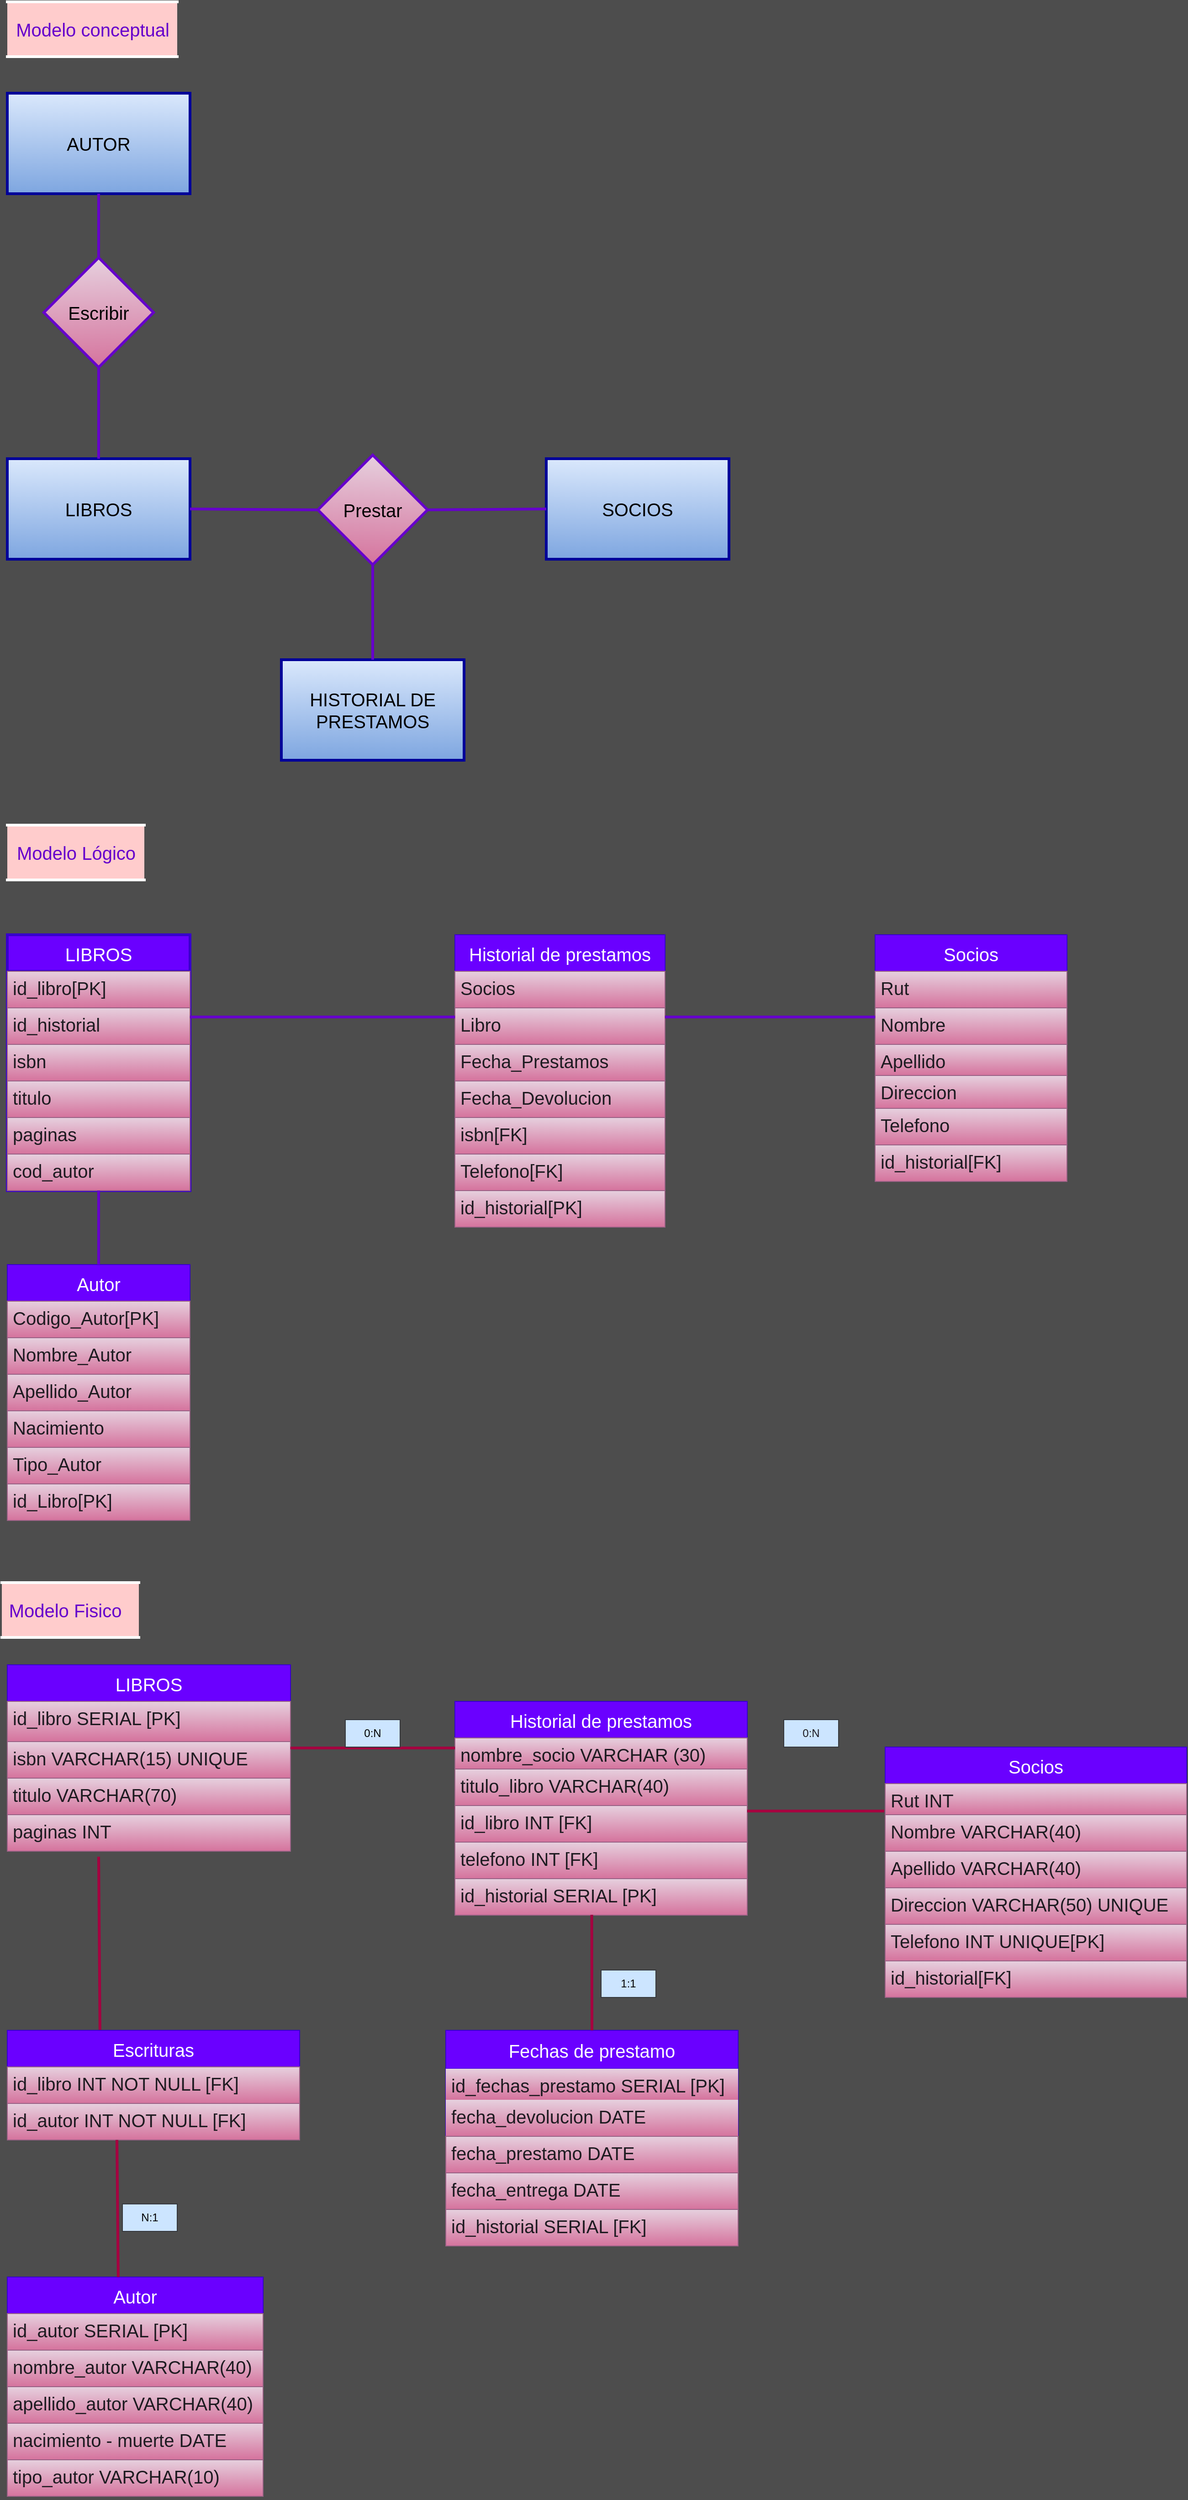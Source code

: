 <mxfile>
    <diagram id="y9P4cKTQLqjee85xL_V4" name="Página-1">
        <mxGraphModel dx="1963" dy="1129" grid="1" gridSize="10" guides="1" tooltips="1" connect="1" arrows="1" fold="1" page="1" pageScale="1" pageWidth="1500" pageHeight="3000" background="#4D4D4D" math="0" shadow="0">
            <root>
                <mxCell id="0"/>
                <mxCell id="1" parent="0"/>
                <mxCell id="52" value="" style="shape=partialRectangle;whiteSpace=wrap;html=1;left=0;right=0;fillColor=#ffcccc;strokeColor=#FFFFFF;strokeWidth=3;" vertex="1" parent="1">
                    <mxGeometry x="34" y="1750" width="150" height="60" as="geometry"/>
                </mxCell>
                <mxCell id="35" value="" style="shape=partialRectangle;whiteSpace=wrap;html=1;left=0;right=0;fillColor=#ffcccc;strokeColor=#FFFFFF;strokeWidth=3;" vertex="1" parent="1">
                    <mxGeometry x="40" y="921" width="150" height="60" as="geometry"/>
                </mxCell>
                <mxCell id="3" value="AUTOR" style="rounded=0;whiteSpace=wrap;html=1;fontSize=20;fillColor=#dae8fc;strokeColor=#000099;gradientColor=#7ea6e0;strokeWidth=3;" parent="1" vertex="1">
                    <mxGeometry x="40" y="120" width="200" height="110" as="geometry"/>
                </mxCell>
                <mxCell id="4" value="Escribir" style="rhombus;whiteSpace=wrap;html=1;fontSize=20;fillColor=#e6d0de;strokeColor=#6600CC;gradientColor=#d5739d;strokeWidth=3;" parent="1" vertex="1">
                    <mxGeometry x="80" y="300" width="120" height="120" as="geometry"/>
                </mxCell>
                <mxCell id="5" value="LIBROS" style="rounded=0;whiteSpace=wrap;html=1;fontSize=20;fillColor=#dae8fc;gradientColor=#7ea6e0;strokeColor=#000099;strokeWidth=3;" parent="1" vertex="1">
                    <mxGeometry x="40" y="520" width="200" height="110" as="geometry"/>
                </mxCell>
                <mxCell id="6" value="Prestar" style="rhombus;whiteSpace=wrap;html=1;fontSize=20;fillColor=#e6d0de;gradientColor=#d5739d;strokeColor=#6600CC;strokeWidth=3;" parent="1" vertex="1">
                    <mxGeometry x="380" y="516" width="120" height="120" as="geometry"/>
                </mxCell>
                <mxCell id="7" value="SOCIOS" style="rounded=0;whiteSpace=wrap;html=1;fontSize=20;fillColor=#dae8fc;gradientColor=#7ea6e0;strokeColor=#000099;strokeWidth=3;" parent="1" vertex="1">
                    <mxGeometry x="630" y="520" width="200" height="110" as="geometry"/>
                </mxCell>
                <mxCell id="8" value="HISTORIAL DE&lt;br&gt;PRESTAMOS" style="rounded=0;whiteSpace=wrap;html=1;fontSize=20;fillColor=#dae8fc;gradientColor=#7ea6e0;strokeColor=#000099;strokeWidth=3;" parent="1" vertex="1">
                    <mxGeometry x="340" y="740" width="200" height="110" as="geometry"/>
                </mxCell>
                <mxCell id="11" value="" style="endArrow=none;html=1;fontSize=20;exitX=0.5;exitY=0;exitDx=0;exitDy=0;strokeWidth=3;strokeColor=#6600CC;" parent="1" source="5" edge="1">
                    <mxGeometry width="50" height="50" relative="1" as="geometry">
                        <mxPoint x="140" y="510" as="sourcePoint"/>
                        <mxPoint x="140" y="420" as="targetPoint"/>
                    </mxGeometry>
                </mxCell>
                <mxCell id="12" value="" style="endArrow=none;html=1;fontSize=20;exitX=1;exitY=0.5;exitDx=0;exitDy=0;entryX=0;entryY=0.5;entryDx=0;entryDy=0;strokeWidth=3;strokeColor=#6600CC;" parent="1" source="5" target="6" edge="1">
                    <mxGeometry width="50" height="50" relative="1" as="geometry">
                        <mxPoint x="330" y="630" as="sourcePoint"/>
                        <mxPoint x="370" y="575" as="targetPoint"/>
                    </mxGeometry>
                </mxCell>
                <mxCell id="13" value="" style="endArrow=none;html=1;fontSize=20;entryX=0;entryY=0.5;entryDx=0;entryDy=0;strokeWidth=3;strokeColor=#6600CC;" parent="1" target="7" edge="1">
                    <mxGeometry width="50" height="50" relative="1" as="geometry">
                        <mxPoint x="500" y="576" as="sourcePoint"/>
                        <mxPoint x="550" y="526" as="targetPoint"/>
                    </mxGeometry>
                </mxCell>
                <mxCell id="14" value="" style="endArrow=none;html=1;fontSize=20;exitX=0.5;exitY=0;exitDx=0;exitDy=0;strokeWidth=3;strokeColor=#6600CC;" parent="1" source="8" edge="1">
                    <mxGeometry width="50" height="50" relative="1" as="geometry">
                        <mxPoint x="390" y="686" as="sourcePoint"/>
                        <mxPoint x="440" y="636" as="targetPoint"/>
                    </mxGeometry>
                </mxCell>
                <mxCell id="15" value="&lt;font style=&quot;font-size: 20px&quot;&gt;Modelo Lógico&lt;br&gt;&lt;/font&gt;" style="text;html=1;align=center;verticalAlign=middle;resizable=0;points=[];autosize=1;strokeColor=none;fillColor=none;fontColor=#6600CC;" parent="1" vertex="1">
                    <mxGeometry x="40" y="941" width="150" height="20" as="geometry"/>
                </mxCell>
                <mxCell id="16" value="LIBROS" style="swimlane;fontStyle=0;childLayout=stackLayout;horizontal=1;startSize=40;fillColor=#6a00ff;horizontalStack=0;resizeParent=1;resizeParentMax=0;resizeLast=0;collapsible=1;marginBottom=0;fontSize=20;labelBackgroundColor=none;fontColor=#ffffff;strokeColor=#3700CC;strokeWidth=3;" parent="1" vertex="1">
                    <mxGeometry x="40" y="1041" width="200" height="280" as="geometry"/>
                </mxCell>
                <mxCell id="17" value="id_libro[PK]" style="text;strokeColor=#996185;fillColor=#e6d0de;align=left;verticalAlign=top;spacingLeft=4;spacingRight=4;overflow=hidden;rotatable=0;points=[[0,0.5],[1,0.5]];portConstraint=eastwest;fontSize=20;gradientColor=#d5739d;fontColor=#1E1B21;strokeWidth=1;" parent="16" vertex="1">
                    <mxGeometry y="40" width="200" height="40" as="geometry"/>
                </mxCell>
                <mxCell id="33" value="id_historial" style="text;strokeColor=#996185;fillColor=#e6d0de;align=left;verticalAlign=top;spacingLeft=4;spacingRight=4;overflow=hidden;rotatable=0;points=[[0,0.5],[1,0.5]];portConstraint=eastwest;fontSize=20;gradientColor=#d5739d;fontColor=#1E1B21;strokeWidth=1;" parent="16" vertex="1">
                    <mxGeometry y="80" width="200" height="40" as="geometry"/>
                </mxCell>
                <mxCell id="18" value="isbn" style="text;strokeColor=#996185;fillColor=#e6d0de;align=left;verticalAlign=top;spacingLeft=4;spacingRight=4;overflow=hidden;rotatable=0;points=[[0,0.5],[1,0.5]];portConstraint=eastwest;fontSize=20;gradientColor=#d5739d;fontColor=#1E1B21;strokeWidth=1;" parent="16" vertex="1">
                    <mxGeometry y="120" width="200" height="40" as="geometry"/>
                </mxCell>
                <mxCell id="32" value="titulo" style="text;strokeColor=#996185;fillColor=#e6d0de;align=left;verticalAlign=top;spacingLeft=4;spacingRight=4;overflow=hidden;rotatable=0;points=[[0,0.5],[1,0.5]];portConstraint=eastwest;fontSize=20;gradientColor=#d5739d;fontColor=#1E1B21;strokeWidth=1;" parent="16" vertex="1">
                    <mxGeometry y="160" width="200" height="40" as="geometry"/>
                </mxCell>
                <mxCell id="19" value="paginas" style="text;strokeColor=#996185;fillColor=#e6d0de;align=left;verticalAlign=top;spacingLeft=4;spacingRight=4;overflow=hidden;rotatable=0;points=[[0,0.5],[1,0.5]];portConstraint=eastwest;fontSize=20;gradientColor=#d5739d;fontColor=#1E1B21;strokeWidth=1;" parent="16" vertex="1">
                    <mxGeometry y="200" width="200" height="40" as="geometry"/>
                </mxCell>
                <mxCell id="34" value="cod_autor" style="text;strokeColor=#996185;fillColor=#e6d0de;align=left;verticalAlign=top;spacingLeft=4;spacingRight=4;overflow=hidden;rotatable=0;points=[[0,0.5],[1,0.5]];portConstraint=eastwest;fontSize=20;gradientColor=#d5739d;fontColor=#1E1B21;strokeWidth=1;" parent="16" vertex="1">
                    <mxGeometry y="240" width="200" height="40" as="geometry"/>
                </mxCell>
                <mxCell id="20" value="Historial de prestamos" style="swimlane;fontStyle=0;childLayout=stackLayout;horizontal=1;startSize=40;fillColor=#6a00ff;horizontalStack=0;resizeParent=1;resizeParentMax=0;resizeLast=0;collapsible=1;marginBottom=0;fontSize=20;fontColor=#ffffff;strokeColor=#3700CC;" parent="1" vertex="1">
                    <mxGeometry x="530" y="1041" width="230" height="320" as="geometry"/>
                </mxCell>
                <mxCell id="21" value="Socios" style="text;strokeColor=#996185;fillColor=#e6d0de;align=left;verticalAlign=top;spacingLeft=4;spacingRight=4;overflow=hidden;rotatable=0;points=[[0,0.5],[1,0.5]];portConstraint=eastwest;fontSize=20;gradientColor=#d5739d;fontColor=#1E1B21;" parent="20" vertex="1">
                    <mxGeometry y="40" width="230" height="40" as="geometry"/>
                </mxCell>
                <mxCell id="22" value="Libro" style="text;strokeColor=#996185;fillColor=#e6d0de;align=left;verticalAlign=top;spacingLeft=4;spacingRight=4;overflow=hidden;rotatable=0;points=[[0,0.5],[1,0.5]];portConstraint=eastwest;fontSize=20;gradientColor=#d5739d;fontColor=#1E1B21;" parent="20" vertex="1">
                    <mxGeometry y="80" width="230" height="40" as="geometry"/>
                </mxCell>
                <mxCell id="23" value="Fecha_Prestamos" style="text;strokeColor=#996185;fillColor=#e6d0de;align=left;verticalAlign=top;spacingLeft=4;spacingRight=4;overflow=hidden;rotatable=0;points=[[0,0.5],[1,0.5]];portConstraint=eastwest;fontSize=20;gradientColor=#d5739d;fontColor=#1E1B21;" parent="20" vertex="1">
                    <mxGeometry y="120" width="230" height="40" as="geometry"/>
                </mxCell>
                <mxCell id="39" value="Fecha_Devolucion" style="text;strokeColor=#996185;fillColor=#e6d0de;align=left;verticalAlign=top;spacingLeft=4;spacingRight=4;overflow=hidden;rotatable=0;points=[[0,0.5],[1,0.5]];portConstraint=eastwest;fontSize=20;gradientColor=#d5739d;fontColor=#1E1B21;" vertex="1" parent="20">
                    <mxGeometry y="160" width="230" height="40" as="geometry"/>
                </mxCell>
                <mxCell id="38" value="isbn[FK]" style="text;strokeColor=#996185;fillColor=#e6d0de;align=left;verticalAlign=top;spacingLeft=4;spacingRight=4;overflow=hidden;rotatable=0;points=[[0,0.5],[1,0.5]];portConstraint=eastwest;fontSize=20;gradientColor=#d5739d;fontColor=#1E1B21;" vertex="1" parent="20">
                    <mxGeometry y="200" width="230" height="40" as="geometry"/>
                </mxCell>
                <mxCell id="37" value="Telefono[FK]" style="text;strokeColor=#996185;fillColor=#e6d0de;align=left;verticalAlign=top;spacingLeft=4;spacingRight=4;overflow=hidden;rotatable=0;points=[[0,0.5],[1,0.5]];portConstraint=eastwest;fontSize=20;gradientColor=#d5739d;fontColor=#1E1B21;" vertex="1" parent="20">
                    <mxGeometry y="240" width="230" height="40" as="geometry"/>
                </mxCell>
                <mxCell id="40" value="id_historial[PK]" style="text;strokeColor=#996185;fillColor=#e6d0de;align=left;verticalAlign=top;spacingLeft=4;spacingRight=4;overflow=hidden;rotatable=0;points=[[0,0.5],[1,0.5]];portConstraint=eastwest;fontSize=20;gradientColor=#d5739d;fontColor=#1E1B21;" vertex="1" parent="20">
                    <mxGeometry y="280" width="230" height="40" as="geometry"/>
                </mxCell>
                <mxCell id="24" value="Socios" style="swimlane;fontStyle=0;childLayout=stackLayout;horizontal=1;startSize=40;fillColor=#6a00ff;horizontalStack=0;resizeParent=1;resizeParentMax=0;resizeLast=0;collapsible=1;marginBottom=0;fontSize=20;fontColor=#ffffff;strokeColor=#3700CC;" parent="1" vertex="1">
                    <mxGeometry x="990" y="1041" width="210" height="270" as="geometry"/>
                </mxCell>
                <mxCell id="25" value="Rut" style="text;strokeColor=#996185;fillColor=#e6d0de;align=left;verticalAlign=top;spacingLeft=4;spacingRight=4;overflow=hidden;rotatable=0;points=[[0,0.5],[1,0.5]];portConstraint=eastwest;fontSize=20;gradientColor=#d5739d;fontColor=#1E1B21;" parent="24" vertex="1">
                    <mxGeometry y="40" width="210" height="40" as="geometry"/>
                </mxCell>
                <mxCell id="26" value="Nombre" style="text;strokeColor=#996185;fillColor=#e6d0de;align=left;verticalAlign=top;spacingLeft=4;spacingRight=4;overflow=hidden;rotatable=0;points=[[0,0.5],[1,0.5]];portConstraint=eastwest;fontSize=20;gradientColor=#d5739d;fontColor=#1E1B21;" parent="24" vertex="1">
                    <mxGeometry y="80" width="210" height="40" as="geometry"/>
                </mxCell>
                <mxCell id="42" value="Apellido" style="text;strokeColor=#996185;fillColor=#e6d0de;align=left;verticalAlign=top;spacingLeft=4;spacingRight=4;overflow=hidden;rotatable=0;points=[[0,0.5],[1,0.5]];portConstraint=eastwest;fontSize=20;gradientColor=#d5739d;fontColor=#1E1B21;" vertex="1" parent="24">
                    <mxGeometry y="120" width="210" height="34" as="geometry"/>
                </mxCell>
                <mxCell id="44" value="Direccion" style="text;strokeColor=#996185;fillColor=#e6d0de;align=left;verticalAlign=top;spacingLeft=4;spacingRight=4;overflow=hidden;rotatable=0;points=[[0,0.5],[1,0.5]];portConstraint=eastwest;fontSize=20;gradientColor=#d5739d;fontColor=#1E1B21;" vertex="1" parent="24">
                    <mxGeometry y="154" width="210" height="36" as="geometry"/>
                </mxCell>
                <mxCell id="43" value="Telefono" style="text;strokeColor=#996185;fillColor=#e6d0de;align=left;verticalAlign=top;spacingLeft=4;spacingRight=4;overflow=hidden;rotatable=0;points=[[0,0.5],[1,0.5]];portConstraint=eastwest;fontSize=20;gradientColor=#d5739d;fontColor=#1E1B21;" vertex="1" parent="24">
                    <mxGeometry y="190" width="210" height="40" as="geometry"/>
                </mxCell>
                <mxCell id="27" value="id_historial[FK]" style="text;strokeColor=#996185;fillColor=#e6d0de;align=left;verticalAlign=top;spacingLeft=4;spacingRight=4;overflow=hidden;rotatable=0;points=[[0,0.5],[1,0.5]];portConstraint=eastwest;fontSize=20;gradientColor=#d5739d;fontColor=#1E1B21;" parent="24" vertex="1">
                    <mxGeometry y="230" width="210" height="40" as="geometry"/>
                </mxCell>
                <mxCell id="28" value="Autor" style="swimlane;fontStyle=0;childLayout=stackLayout;horizontal=1;startSize=40;fillColor=#6a00ff;horizontalStack=0;resizeParent=1;resizeParentMax=0;resizeLast=0;collapsible=1;marginBottom=0;fontSize=20;fontColor=#ffffff;strokeColor=#3700CC;" parent="1" vertex="1">
                    <mxGeometry x="40" y="1402" width="200" height="280" as="geometry"/>
                </mxCell>
                <mxCell id="29" value="Codigo_Autor[PK]" style="text;strokeColor=#996185;fillColor=#e6d0de;align=left;verticalAlign=top;spacingLeft=4;spacingRight=4;overflow=hidden;rotatable=0;points=[[0,0.5],[1,0.5]];portConstraint=eastwest;fontSize=20;gradientColor=#d5739d;fontColor=#1E1B21;" parent="28" vertex="1">
                    <mxGeometry y="40" width="200" height="40" as="geometry"/>
                </mxCell>
                <mxCell id="30" value="Nombre_Autor" style="text;strokeColor=#996185;fillColor=#e6d0de;align=left;verticalAlign=top;spacingLeft=4;spacingRight=4;overflow=hidden;rotatable=0;points=[[0,0.5],[1,0.5]];portConstraint=eastwest;fontSize=20;gradientColor=#d5739d;fontColor=#1E1B21;" parent="28" vertex="1">
                    <mxGeometry y="80" width="200" height="40" as="geometry"/>
                </mxCell>
                <mxCell id="45" value="Apellido_Autor" style="text;strokeColor=#996185;fillColor=#e6d0de;align=left;verticalAlign=top;spacingLeft=4;spacingRight=4;overflow=hidden;rotatable=0;points=[[0,0.5],[1,0.5]];portConstraint=eastwest;fontSize=20;gradientColor=#d5739d;fontColor=#1E1B21;" vertex="1" parent="28">
                    <mxGeometry y="120" width="200" height="40" as="geometry"/>
                </mxCell>
                <mxCell id="46" value="Nacimiento" style="text;strokeColor=#996185;fillColor=#e6d0de;align=left;verticalAlign=top;spacingLeft=4;spacingRight=4;overflow=hidden;rotatable=0;points=[[0,0.5],[1,0.5]];portConstraint=eastwest;fontSize=20;gradientColor=#d5739d;fontColor=#1E1B21;" vertex="1" parent="28">
                    <mxGeometry y="160" width="200" height="40" as="geometry"/>
                </mxCell>
                <mxCell id="31" value="Tipo_Autor" style="text;strokeColor=#996185;fillColor=#e6d0de;align=left;verticalAlign=top;spacingLeft=4;spacingRight=4;overflow=hidden;rotatable=0;points=[[0,0.5],[1,0.5]];portConstraint=eastwest;fontSize=20;gradientColor=#d5739d;fontColor=#1E1B21;" parent="28" vertex="1">
                    <mxGeometry y="200" width="200" height="40" as="geometry"/>
                </mxCell>
                <mxCell id="47" value="id_Libro[PK]" style="text;strokeColor=#996185;fillColor=#e6d0de;align=left;verticalAlign=top;spacingLeft=4;spacingRight=4;overflow=hidden;rotatable=0;points=[[0,0.5],[1,0.5]];portConstraint=eastwest;fontSize=20;gradientColor=#d5739d;fontColor=#1E1B21;" vertex="1" parent="28">
                    <mxGeometry y="240" width="200" height="40" as="geometry"/>
                </mxCell>
                <mxCell id="36" value="" style="shape=partialRectangle;whiteSpace=wrap;html=1;left=0;right=0;fillColor=#ffcccc;strokeWidth=3;strokeColor=#FFFFFF;fontColor=#6600CC;" vertex="1" parent="1">
                    <mxGeometry x="40" y="20" width="186" height="60" as="geometry"/>
                </mxCell>
                <mxCell id="41" value="" style="endArrow=none;html=1;strokeWidth=3;strokeColor=#6600CC;" edge="1" parent="1">
                    <mxGeometry width="50" height="50" relative="1" as="geometry">
                        <mxPoint x="240" y="1131" as="sourcePoint"/>
                        <mxPoint x="530" y="1131" as="targetPoint"/>
                    </mxGeometry>
                </mxCell>
                <mxCell id="48" value="" style="endArrow=none;html=1;fillColor=#6a00ff;strokeColor=#6600CC;strokeWidth=3;" edge="1" parent="1">
                    <mxGeometry width="50" height="50" relative="1" as="geometry">
                        <mxPoint x="760" y="1131" as="sourcePoint"/>
                        <mxPoint x="990" y="1131" as="targetPoint"/>
                    </mxGeometry>
                </mxCell>
                <mxCell id="51" value="&lt;font style=&quot;font-size: 20px&quot;&gt;Modelo Fisico&lt;br&gt;&lt;/font&gt;" style="text;html=1;align=center;verticalAlign=middle;resizable=0;points=[];autosize=1;strokeColor=none;fillColor=none;fontColor=#6600CC;" vertex="1" parent="1">
                    <mxGeometry x="33" y="1770" width="140" height="20" as="geometry"/>
                </mxCell>
                <mxCell id="53" value="LIBROS" style="swimlane;fontStyle=0;childLayout=stackLayout;horizontal=1;startSize=40;fillColor=#6a00ff;horizontalStack=0;resizeParent=1;resizeParentMax=0;resizeLast=0;collapsible=1;marginBottom=0;fontSize=20;labelBackgroundColor=none;fontColor=#ffffff;strokeColor=#3700CC;" vertex="1" parent="1">
                    <mxGeometry x="40" y="1840" width="310" height="204" as="geometry"/>
                </mxCell>
                <mxCell id="54" value="id_libro SERIAL [PK]" style="text;strokeColor=#996185;fillColor=#e6d0de;align=left;verticalAlign=top;spacingLeft=4;spacingRight=4;overflow=hidden;rotatable=0;points=[[0,0.5],[1,0.5]];portConstraint=eastwest;fontSize=20;labelBackgroundColor=none;gradientColor=#d5739d;fontColor=#1E1B21;" vertex="1" parent="53">
                    <mxGeometry y="40" width="310" height="44" as="geometry"/>
                </mxCell>
                <mxCell id="56" value="isbn VARCHAR(15) UNIQUE" style="text;strokeColor=#996185;fillColor=#e6d0de;align=left;verticalAlign=top;spacingLeft=4;spacingRight=4;overflow=hidden;rotatable=0;points=[[0,0.5],[1,0.5]];portConstraint=eastwest;fontSize=20;gradientColor=#d5739d;fontColor=#1E1B21;" vertex="1" parent="53">
                    <mxGeometry y="84" width="310" height="40" as="geometry"/>
                </mxCell>
                <mxCell id="57" value="titulo VARCHAR(70)" style="text;strokeColor=#996185;fillColor=#e6d0de;align=left;verticalAlign=top;spacingLeft=4;spacingRight=4;overflow=hidden;rotatable=0;points=[[0,0.5],[1,0.5]];portConstraint=eastwest;fontSize=20;gradientColor=#d5739d;fontColor=#1E1B21;" vertex="1" parent="53">
                    <mxGeometry y="124" width="310" height="40" as="geometry"/>
                </mxCell>
                <mxCell id="58" value="paginas INT" style="text;strokeColor=#996185;fillColor=#e6d0de;align=left;verticalAlign=top;spacingLeft=4;spacingRight=4;overflow=hidden;rotatable=0;points=[[0,0.5],[1,0.5]];portConstraint=eastwest;fontSize=20;gradientColor=#d5739d;fontColor=#1E1B21;" vertex="1" parent="53">
                    <mxGeometry y="164" width="310" height="40" as="geometry"/>
                </mxCell>
                <mxCell id="60" value="Historial de prestamos" style="swimlane;fontStyle=0;childLayout=stackLayout;horizontal=1;startSize=40;fillColor=#6a00ff;horizontalStack=0;resizeParent=1;resizeParentMax=0;resizeLast=0;collapsible=1;marginBottom=0;fontSize=20;fontColor=#ffffff;strokeColor=#3700CC;" vertex="1" parent="1">
                    <mxGeometry x="530" y="1880" width="320" height="234" as="geometry"/>
                </mxCell>
                <mxCell id="61" value="nombre_socio VARCHAR (30)" style="text;strokeColor=#996185;fillColor=#e6d0de;align=left;verticalAlign=top;spacingLeft=4;spacingRight=4;overflow=hidden;rotatable=0;points=[[0,0.5],[1,0.5]];portConstraint=eastwest;fontSize=20;gradientColor=#d5739d;fontColor=#1E1B21;" vertex="1" parent="60">
                    <mxGeometry y="40" width="320" height="34" as="geometry"/>
                </mxCell>
                <mxCell id="62" value="titulo_libro VARCHAR(40)" style="text;strokeColor=#996185;fillColor=#e6d0de;align=left;verticalAlign=top;spacingLeft=4;spacingRight=4;overflow=hidden;rotatable=0;points=[[0,0.5],[1,0.5]];portConstraint=eastwest;fontSize=20;gradientColor=#d5739d;fontColor=#1E1B21;" vertex="1" parent="60">
                    <mxGeometry y="74" width="320" height="40" as="geometry"/>
                </mxCell>
                <mxCell id="65" value="id_libro INT [FK]" style="text;strokeColor=#996185;fillColor=#e6d0de;align=left;verticalAlign=top;spacingLeft=4;spacingRight=4;overflow=hidden;rotatable=0;points=[[0,0.5],[1,0.5]];portConstraint=eastwest;fontSize=20;gradientColor=#d5739d;fontColor=#1E1B21;" vertex="1" parent="60">
                    <mxGeometry y="114" width="320" height="40" as="geometry"/>
                </mxCell>
                <mxCell id="66" value="telefono INT [FK]" style="text;strokeColor=#996185;fillColor=#e6d0de;align=left;verticalAlign=top;spacingLeft=4;spacingRight=4;overflow=hidden;rotatable=0;points=[[0,0.5],[1,0.5]];portConstraint=eastwest;fontSize=20;gradientColor=#d5739d;fontColor=#1E1B21;" vertex="1" parent="60">
                    <mxGeometry y="154" width="320" height="40" as="geometry"/>
                </mxCell>
                <mxCell id="67" value="id_historial SERIAL [PK]" style="text;strokeColor=#996185;fillColor=#e6d0de;align=left;verticalAlign=top;spacingLeft=4;spacingRight=4;overflow=hidden;rotatable=0;points=[[0,0.5],[1,0.5]];portConstraint=eastwest;fontSize=20;gradientColor=#d5739d;fontColor=#1E1B21;" vertex="1" parent="60">
                    <mxGeometry y="194" width="320" height="40" as="geometry"/>
                </mxCell>
                <mxCell id="68" value="Socios" style="swimlane;fontStyle=0;childLayout=stackLayout;horizontal=1;startSize=40;fillColor=#6a00ff;horizontalStack=0;resizeParent=1;resizeParentMax=0;resizeLast=0;collapsible=1;marginBottom=0;fontSize=20;fontColor=#ffffff;strokeColor=#3700CC;" vertex="1" parent="1">
                    <mxGeometry x="1001" y="1930" width="330" height="274" as="geometry"/>
                </mxCell>
                <mxCell id="69" value="Rut INT" style="text;strokeColor=#996185;fillColor=#e6d0de;align=left;verticalAlign=top;spacingLeft=4;spacingRight=4;overflow=hidden;rotatable=0;points=[[0,0.5],[1,0.5]];portConstraint=eastwest;fontSize=20;gradientColor=#d5739d;fontColor=#1E1B21;" vertex="1" parent="68">
                    <mxGeometry y="40" width="330" height="34" as="geometry"/>
                </mxCell>
                <mxCell id="70" value="Nombre VARCHAR(40)" style="text;strokeColor=#996185;fillColor=#e6d0de;align=left;verticalAlign=top;spacingLeft=4;spacingRight=4;overflow=hidden;rotatable=0;points=[[0,0.5],[1,0.5]];portConstraint=eastwest;fontSize=20;gradientColor=#d5739d;fontColor=#1E1B21;" vertex="1" parent="68">
                    <mxGeometry y="74" width="330" height="40" as="geometry"/>
                </mxCell>
                <mxCell id="71" value="Apellido VARCHAR(40)" style="text;strokeColor=#996185;fillColor=#e6d0de;align=left;verticalAlign=top;spacingLeft=4;spacingRight=4;overflow=hidden;rotatable=0;points=[[0,0.5],[1,0.5]];portConstraint=eastwest;fontSize=20;gradientColor=#d5739d;fontColor=#1E1B21;" vertex="1" parent="68">
                    <mxGeometry y="114" width="330" height="40" as="geometry"/>
                </mxCell>
                <mxCell id="72" value="Direccion VARCHAR(50) UNIQUE" style="text;strokeColor=#996185;fillColor=#e6d0de;align=left;verticalAlign=top;spacingLeft=4;spacingRight=4;overflow=hidden;rotatable=0;points=[[0,0.5],[1,0.5]];portConstraint=eastwest;fontSize=20;gradientColor=#d5739d;fontColor=#1E1B21;" vertex="1" parent="68">
                    <mxGeometry y="154" width="330" height="40" as="geometry"/>
                </mxCell>
                <mxCell id="73" value="Telefono INT UNIQUE[PK]" style="text;strokeColor=#996185;fillColor=#e6d0de;align=left;verticalAlign=top;spacingLeft=4;spacingRight=4;overflow=hidden;rotatable=0;points=[[0,0.5],[1,0.5]];portConstraint=eastwest;fontSize=20;gradientColor=#d5739d;fontColor=#1E1B21;" vertex="1" parent="68">
                    <mxGeometry y="194" width="330" height="40" as="geometry"/>
                </mxCell>
                <mxCell id="74" value="id_historial[FK]" style="text;strokeColor=#996185;fillColor=#e6d0de;align=left;verticalAlign=top;spacingLeft=4;spacingRight=4;overflow=hidden;rotatable=0;points=[[0,0.5],[1,0.5]];portConstraint=eastwest;fontSize=20;gradientColor=#d5739d;fontColor=#1E1B21;" vertex="1" parent="68">
                    <mxGeometry y="234" width="330" height="40" as="geometry"/>
                </mxCell>
                <mxCell id="75" value="Escrituras" style="swimlane;fontStyle=0;childLayout=stackLayout;horizontal=1;startSize=40;fillColor=#6a00ff;horizontalStack=0;resizeParent=1;resizeParentMax=0;resizeLast=0;collapsible=1;marginBottom=0;fontSize=20;fontColor=#ffffff;strokeColor=#3700CC;" vertex="1" parent="1">
                    <mxGeometry x="40" y="2240" width="320" height="120" as="geometry"/>
                </mxCell>
                <mxCell id="76" value="id_libro INT NOT NULL [FK]" style="text;strokeColor=#996185;fillColor=#e6d0de;align=left;verticalAlign=top;spacingLeft=4;spacingRight=4;overflow=hidden;rotatable=0;points=[[0,0.5],[1,0.5]];portConstraint=eastwest;fontSize=20;gradientColor=#d5739d;fontColor=#1E1B21;" vertex="1" parent="75">
                    <mxGeometry y="40" width="320" height="40" as="geometry"/>
                </mxCell>
                <mxCell id="77" value="id_autor INT NOT NULL [FK]" style="text;strokeColor=#996185;fillColor=#e6d0de;align=left;verticalAlign=top;spacingLeft=4;spacingRight=4;overflow=hidden;rotatable=0;points=[[0,0.5],[1,0.5]];portConstraint=eastwest;fontSize=20;gradientColor=#d5739d;fontColor=#1E1B21;" vertex="1" parent="75">
                    <mxGeometry y="80" width="320" height="40" as="geometry"/>
                </mxCell>
                <mxCell id="82" value="" style="endArrow=none;html=1;entryX=0;entryY=0.5;entryDx=0;entryDy=0;fillColor=#d80073;strokeColor=#A50040;strokeWidth=3;" edge="1" parent="1">
                    <mxGeometry width="50" height="50" relative="1" as="geometry">
                        <mxPoint x="350" y="1931" as="sourcePoint"/>
                        <mxPoint x="530" y="1931" as="targetPoint"/>
                    </mxGeometry>
                </mxCell>
                <mxCell id="83" value="" style="endArrow=none;html=1;fillColor=#d80073;strokeColor=#A50040;strokeWidth=3;" edge="1" parent="1">
                    <mxGeometry width="50" height="50" relative="1" as="geometry">
                        <mxPoint x="850" y="2000" as="sourcePoint"/>
                        <mxPoint x="1000" y="2000" as="targetPoint"/>
                    </mxGeometry>
                </mxCell>
                <mxCell id="84" value="" style="endArrow=none;html=1;fillColor=#d80073;strokeColor=#A50040;strokeWidth=3;exitX=0.317;exitY=-0.004;exitDx=0;exitDy=0;exitPerimeter=0;" edge="1" parent="1" source="75">
                    <mxGeometry width="50" height="50" relative="1" as="geometry">
                        <mxPoint x="140" y="2220" as="sourcePoint"/>
                        <mxPoint x="140" y="2050" as="targetPoint"/>
                    </mxGeometry>
                </mxCell>
                <mxCell id="85" value="&lt;font color=&quot;#000000&quot;&gt;0:N&lt;/font&gt;" style="text;html=1;strokeColor=#36393d;fillColor=#cce5ff;align=center;verticalAlign=middle;whiteSpace=wrap;rounded=0;" vertex="1" parent="1">
                    <mxGeometry x="410" y="1900" width="60" height="30" as="geometry"/>
                </mxCell>
                <mxCell id="86" value="&lt;font&gt;0:N&lt;/font&gt;" style="text;html=1;strokeColor=#36393d;fillColor=#cce5ff;align=center;verticalAlign=middle;whiteSpace=wrap;rounded=0;fontColor=#1E1B21;" vertex="1" parent="1">
                    <mxGeometry x="890" y="1900" width="60" height="30" as="geometry"/>
                </mxCell>
                <mxCell id="87" value="" style="endArrow=none;html=1;fontColor=#1E1B21;entryX=0.5;entryY=1;entryDx=0;entryDy=0;strokeColor=#6600CC;strokeWidth=3;" edge="1" parent="1" target="3">
                    <mxGeometry width="50" height="50" relative="1" as="geometry">
                        <mxPoint x="140" y="300" as="sourcePoint"/>
                        <mxPoint x="190" y="250" as="targetPoint"/>
                    </mxGeometry>
                </mxCell>
                <mxCell id="2" value="&lt;font style=&quot;font-size: 20px&quot;&gt;Modelo conceptual&lt;br&gt;&lt;/font&gt;" style="text;html=1;align=center;verticalAlign=middle;resizable=0;points=[];autosize=1;strokeColor=none;fillColor=none;fontColor=#6600CC;" parent="1" vertex="1">
                    <mxGeometry x="43" y="40" width="180" height="20" as="geometry"/>
                </mxCell>
                <mxCell id="88" value="Fechas de prestamo" style="swimlane;fontStyle=0;childLayout=stackLayout;horizontal=1;startSize=42;fillColor=#6a00ff;horizontalStack=0;resizeParent=1;resizeParentMax=0;resizeLast=0;collapsible=1;marginBottom=0;fontSize=20;fontColor=#ffffff;strokeColor=#3700CC;" vertex="1" parent="1">
                    <mxGeometry x="520" y="2240" width="320" height="236" as="geometry"/>
                </mxCell>
                <mxCell id="89" value="id_fechas_prestamo SERIAL [PK]" style="text;strokeColor=none;fillColor=#e6d0de;align=left;verticalAlign=top;spacingLeft=4;spacingRight=4;overflow=hidden;rotatable=0;points=[[0,0.5],[1,0.5]];portConstraint=eastwest;fontSize=20;gradientColor=#d5739d;fontColor=#1E1B21;" vertex="1" parent="88">
                    <mxGeometry y="42" width="320" height="34" as="geometry"/>
                </mxCell>
                <mxCell id="90" value="fecha_devolucion DATE" style="text;strokeColor=none;fillColor=#e6d0de;align=left;verticalAlign=top;spacingLeft=4;spacingRight=4;overflow=hidden;rotatable=0;points=[[0,0.5],[1,0.5]];portConstraint=eastwest;fontSize=20;gradientColor=#d5739d;fontColor=#1E1B21;" vertex="1" parent="88">
                    <mxGeometry y="76" width="320" height="40" as="geometry"/>
                </mxCell>
                <mxCell id="91" value="fecha_prestamo DATE" style="text;strokeColor=#996185;fillColor=#e6d0de;align=left;verticalAlign=top;spacingLeft=4;spacingRight=4;overflow=hidden;rotatable=0;points=[[0,0.5],[1,0.5]];portConstraint=eastwest;fontSize=20;gradientColor=#d5739d;fontColor=#1E1B21;" vertex="1" parent="88">
                    <mxGeometry y="116" width="320" height="40" as="geometry"/>
                </mxCell>
                <mxCell id="92" value="fecha_entrega DATE" style="text;strokeColor=#996185;fillColor=#e6d0de;align=left;verticalAlign=top;spacingLeft=4;spacingRight=4;overflow=hidden;rotatable=0;points=[[0,0.5],[1,0.5]];portConstraint=eastwest;fontSize=20;gradientColor=#d5739d;fontColor=#1E1B21;" vertex="1" parent="88">
                    <mxGeometry y="156" width="320" height="40" as="geometry"/>
                </mxCell>
                <mxCell id="93" value="id_historial SERIAL [FK]" style="text;strokeColor=#996185;fillColor=#e6d0de;align=left;verticalAlign=top;spacingLeft=4;spacingRight=4;overflow=hidden;rotatable=0;points=[[0,0.5],[1,0.5]];portConstraint=eastwest;fontSize=20;gradientColor=#d5739d;fontColor=#1E1B21;" vertex="1" parent="88">
                    <mxGeometry y="196" width="320" height="40" as="geometry"/>
                </mxCell>
                <mxCell id="96" value="" style="endArrow=none;html=1;fillColor=#d80073;strokeColor=#A50040;strokeWidth=3;entryX=0.468;entryY=0.989;entryDx=0;entryDy=0;entryPerimeter=0;exitX=0.5;exitY=0;exitDx=0;exitDy=0;" edge="1" parent="1" source="88" target="67">
                    <mxGeometry width="50" height="50" relative="1" as="geometry">
                        <mxPoint x="680" y="2150" as="sourcePoint"/>
                        <mxPoint x="680" y="2110" as="targetPoint"/>
                    </mxGeometry>
                </mxCell>
                <mxCell id="97" value="Autor" style="swimlane;fontStyle=0;childLayout=stackLayout;horizontal=1;startSize=40;fillColor=#6a00ff;horizontalStack=0;resizeParent=1;resizeParentMax=0;resizeLast=0;collapsible=1;marginBottom=0;fontSize=20;fontColor=#ffffff;strokeColor=#3700CC;" vertex="1" parent="1">
                    <mxGeometry x="40" y="2510" width="280" height="240" as="geometry"/>
                </mxCell>
                <mxCell id="98" value="id_autor SERIAL [PK]" style="text;strokeColor=#996185;fillColor=#e6d0de;align=left;verticalAlign=top;spacingLeft=4;spacingRight=4;overflow=hidden;rotatable=0;points=[[0,0.5],[1,0.5]];portConstraint=eastwest;fontSize=20;gradientColor=#d5739d;fontColor=#1E1B21;" vertex="1" parent="97">
                    <mxGeometry y="40" width="280" height="40" as="geometry"/>
                </mxCell>
                <mxCell id="99" value="nombre_autor VARCHAR(40)" style="text;strokeColor=#996185;fillColor=#e6d0de;align=left;verticalAlign=top;spacingLeft=4;spacingRight=4;overflow=hidden;rotatable=0;points=[[0,0.5],[1,0.5]];portConstraint=eastwest;fontSize=20;gradientColor=#d5739d;fontColor=#1E1B21;" vertex="1" parent="97">
                    <mxGeometry y="80" width="280" height="40" as="geometry"/>
                </mxCell>
                <mxCell id="100" value="apellido_autor VARCHAR(40)" style="text;strokeColor=#996185;fillColor=#e6d0de;align=left;verticalAlign=top;spacingLeft=4;spacingRight=4;overflow=hidden;rotatable=0;points=[[0,0.5],[1,0.5]];portConstraint=eastwest;fontSize=20;gradientColor=#d5739d;fontColor=#1E1B21;" vertex="1" parent="97">
                    <mxGeometry y="120" width="280" height="40" as="geometry"/>
                </mxCell>
                <mxCell id="101" value="nacimiento - muerte DATE" style="text;strokeColor=#996185;fillColor=#e6d0de;align=left;verticalAlign=top;spacingLeft=4;spacingRight=4;overflow=hidden;rotatable=0;points=[[0,0.5],[1,0.5]];portConstraint=eastwest;fontSize=20;gradientColor=#d5739d;fontColor=#1E1B21;" vertex="1" parent="97">
                    <mxGeometry y="160" width="280" height="40" as="geometry"/>
                </mxCell>
                <mxCell id="102" value="tipo_autor VARCHAR(10)" style="text;strokeColor=#996185;fillColor=#e6d0de;align=left;verticalAlign=top;spacingLeft=4;spacingRight=4;overflow=hidden;rotatable=0;points=[[0,0.5],[1,0.5]];portConstraint=eastwest;fontSize=20;gradientColor=#d5739d;fontColor=#1E1B21;" vertex="1" parent="97">
                    <mxGeometry y="200" width="280" height="40" as="geometry"/>
                </mxCell>
                <mxCell id="104" value="" style="endArrow=none;html=1;fillColor=#d80073;strokeColor=#A50040;strokeWidth=3;exitX=0.317;exitY=-0.004;exitDx=0;exitDy=0;exitPerimeter=0;" edge="1" parent="1">
                    <mxGeometry width="50" height="50" relative="1" as="geometry">
                        <mxPoint x="161.44" y="2510" as="sourcePoint"/>
                        <mxPoint x="160" y="2360" as="targetPoint"/>
                    </mxGeometry>
                </mxCell>
                <mxCell id="105" value="&lt;font color=&quot;#000000&quot;&gt;N:1&lt;/font&gt;&lt;span style=&quot;color: rgba(0 , 0 , 0 , 0) ; font-family: monospace ; font-size: 0px&quot;&gt;%3CmxGraphModel%3E%3Croot%3E%3CmxCell%20id%3D%220%22%2F%3E%3CmxCell%20id%3D%221%22%20parent%3D%220%22%2F%3E%3CmxCell%20id%3D%222%22%20value%3D%22%26lt%3Bfont%20color%3D%26quot%3B%23000000%26quot%3B%26gt%3B0%3AN%26lt%3B%2Ffont%26gt%3B%22%20style%3D%22text%3Bhtml%3D1%3BstrokeColor%3D%2336393d%3BfillColor%3D%23cce5ff%3Balign%3Dcenter%3BverticalAlign%3Dmiddle%3BwhiteSpace%3Dwrap%3Brounded%3D0%3B%22%20vertex%3D%221%22%20parent%3D%221%22%3E%3CmxGeometry%20x%3D%22410%22%20y%3D%221900%22%20width%3D%2260%22%20height%3D%2230%22%20as%3D%22geometry%22%2F%3E%3C%2FmxCell%3E%3C%2Froot%3E%3C%2FmxGraphModel%3E&lt;/span&gt;" style="text;html=1;strokeColor=#36393d;fillColor=#cce5ff;align=center;verticalAlign=middle;whiteSpace=wrap;rounded=0;" vertex="1" parent="1">
                    <mxGeometry x="166" y="2430" width="60" height="30" as="geometry"/>
                </mxCell>
                <mxCell id="106" value="&lt;font color=&quot;#000000&quot;&gt;1:1&lt;/font&gt;" style="text;html=1;strokeColor=#36393d;fillColor=#cce5ff;align=center;verticalAlign=middle;whiteSpace=wrap;rounded=0;" vertex="1" parent="1">
                    <mxGeometry x="690" y="2174" width="60" height="30" as="geometry"/>
                </mxCell>
                <mxCell id="109" value="" style="endArrow=none;html=1;strokeWidth=3;strokeColor=#6600CC;exitX=0.5;exitY=1;exitDx=0;exitDy=0;entryX=0.5;entryY=0;entryDx=0;entryDy=0;" edge="1" parent="1" source="16" target="28">
                    <mxGeometry width="50" height="50" relative="1" as="geometry">
                        <mxPoint x="160" y="1380" as="sourcePoint"/>
                        <mxPoint x="450" y="1380" as="targetPoint"/>
                    </mxGeometry>
                </mxCell>
            </root>
        </mxGraphModel>
    </diagram>
</mxfile>